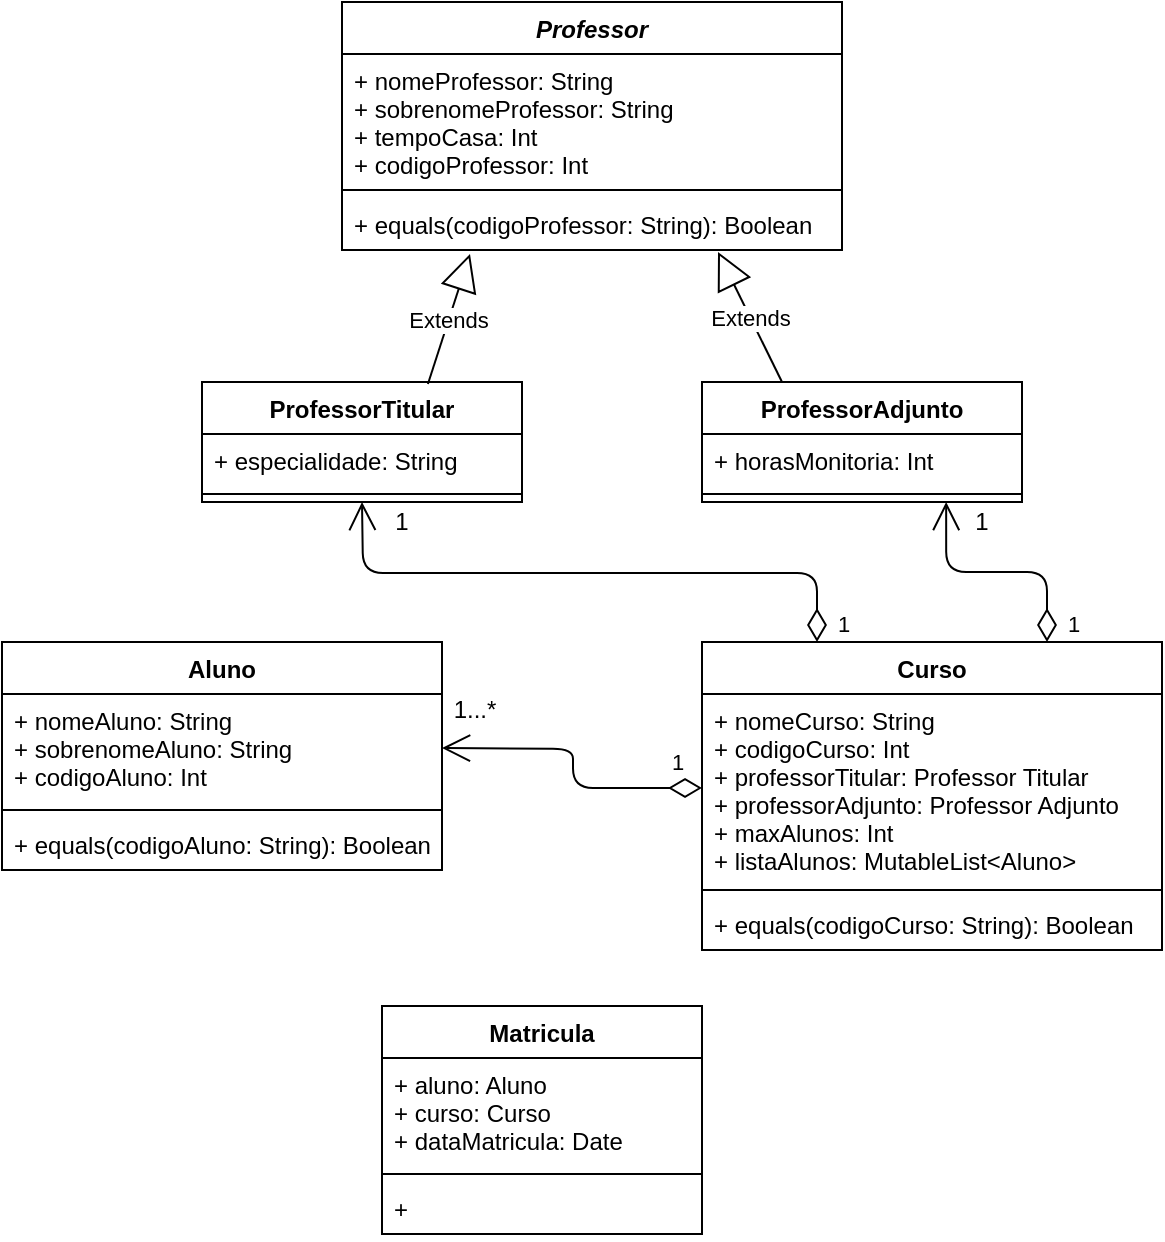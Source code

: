 <mxfile version="13.6.6" type="device"><diagram id="iP-D4FT3NbQKBJchYlg8" name="Page-1"><mxGraphModel dx="1422" dy="492" grid="1" gridSize="10" guides="1" tooltips="1" connect="1" arrows="1" fold="1" page="1" pageScale="1" pageWidth="827" pageHeight="1169" math="0" shadow="0"><root><mxCell id="0"/><mxCell id="1" parent="0"/><mxCell id="DegNSLx54GVYMMCrm3XV-13" value="ProfessorTitular" style="swimlane;fontStyle=1;align=center;verticalAlign=top;childLayout=stackLayout;horizontal=1;startSize=26;horizontalStack=0;resizeParent=1;resizeParentMax=0;resizeLast=0;collapsible=1;marginBottom=0;" vertex="1" parent="1"><mxGeometry x="180" y="230" width="160" height="60" as="geometry"/></mxCell><mxCell id="DegNSLx54GVYMMCrm3XV-14" value="+ especialidade: String" style="text;strokeColor=none;fillColor=none;align=left;verticalAlign=top;spacingLeft=4;spacingRight=4;overflow=hidden;rotatable=0;points=[[0,0.5],[1,0.5]];portConstraint=eastwest;" vertex="1" parent="DegNSLx54GVYMMCrm3XV-13"><mxGeometry y="26" width="160" height="26" as="geometry"/></mxCell><mxCell id="DegNSLx54GVYMMCrm3XV-15" value="" style="line;strokeWidth=1;fillColor=none;align=left;verticalAlign=middle;spacingTop=-1;spacingLeft=3;spacingRight=3;rotatable=0;labelPosition=right;points=[];portConstraint=eastwest;" vertex="1" parent="DegNSLx54GVYMMCrm3XV-13"><mxGeometry y="52" width="160" height="8" as="geometry"/></mxCell><mxCell id="DegNSLx54GVYMMCrm3XV-17" value="ProfessorAdjunto" style="swimlane;fontStyle=1;align=center;verticalAlign=top;childLayout=stackLayout;horizontal=1;startSize=26;horizontalStack=0;resizeParent=1;resizeParentMax=0;resizeLast=0;collapsible=1;marginBottom=0;" vertex="1" parent="1"><mxGeometry x="430" y="230" width="160" height="60" as="geometry"/></mxCell><mxCell id="DegNSLx54GVYMMCrm3XV-18" value="+ horasMonitoria: Int" style="text;strokeColor=none;fillColor=none;align=left;verticalAlign=top;spacingLeft=4;spacingRight=4;overflow=hidden;rotatable=0;points=[[0,0.5],[1,0.5]];portConstraint=eastwest;" vertex="1" parent="DegNSLx54GVYMMCrm3XV-17"><mxGeometry y="26" width="160" height="26" as="geometry"/></mxCell><mxCell id="DegNSLx54GVYMMCrm3XV-19" value="" style="line;strokeWidth=1;fillColor=none;align=left;verticalAlign=middle;spacingTop=-1;spacingLeft=3;spacingRight=3;rotatable=0;labelPosition=right;points=[];portConstraint=eastwest;" vertex="1" parent="DegNSLx54GVYMMCrm3XV-17"><mxGeometry y="52" width="160" height="8" as="geometry"/></mxCell><mxCell id="DegNSLx54GVYMMCrm3XV-9" value="Professor" style="swimlane;fontStyle=3;align=center;verticalAlign=top;childLayout=stackLayout;horizontal=1;startSize=26;horizontalStack=0;resizeParent=1;resizeParentMax=0;resizeLast=0;collapsible=1;marginBottom=0;" vertex="1" parent="1"><mxGeometry x="250" y="40" width="250" height="124" as="geometry"/></mxCell><mxCell id="DegNSLx54GVYMMCrm3XV-10" value="+ nomeProfessor: String&#10;+ sobrenomeProfessor: String&#10;+ tempoCasa: Int&#10;+ codigoProfessor: Int" style="text;strokeColor=none;fillColor=none;align=left;verticalAlign=top;spacingLeft=4;spacingRight=4;overflow=hidden;rotatable=0;points=[[0,0.5],[1,0.5]];portConstraint=eastwest;" vertex="1" parent="DegNSLx54GVYMMCrm3XV-9"><mxGeometry y="26" width="250" height="64" as="geometry"/></mxCell><mxCell id="DegNSLx54GVYMMCrm3XV-11" value="" style="line;strokeWidth=1;fillColor=none;align=left;verticalAlign=middle;spacingTop=-1;spacingLeft=3;spacingRight=3;rotatable=0;labelPosition=right;points=[];portConstraint=eastwest;" vertex="1" parent="DegNSLx54GVYMMCrm3XV-9"><mxGeometry y="90" width="250" height="8" as="geometry"/></mxCell><mxCell id="DegNSLx54GVYMMCrm3XV-12" value="+ equals(codigoProfessor: String): Boolean" style="text;strokeColor=none;fillColor=none;align=left;verticalAlign=top;spacingLeft=4;spacingRight=4;overflow=hidden;rotatable=0;points=[[0,0.5],[1,0.5]];portConstraint=eastwest;" vertex="1" parent="DegNSLx54GVYMMCrm3XV-9"><mxGeometry y="98" width="250" height="26" as="geometry"/></mxCell><mxCell id="DegNSLx54GVYMMCrm3XV-20" value="Extends" style="endArrow=block;endSize=16;endFill=0;html=1;exitX=0.706;exitY=0.017;exitDx=0;exitDy=0;entryX=0.256;entryY=1.077;entryDx=0;entryDy=0;entryPerimeter=0;exitPerimeter=0;" edge="1" parent="1" source="DegNSLx54GVYMMCrm3XV-13" target="DegNSLx54GVYMMCrm3XV-12"><mxGeometry width="160" relative="1" as="geometry"><mxPoint x="295" y="200" as="sourcePoint"/><mxPoint x="455" y="200" as="targetPoint"/></mxGeometry></mxCell><mxCell id="DegNSLx54GVYMMCrm3XV-21" value="Extends" style="endArrow=block;endSize=16;endFill=0;html=1;exitX=0.25;exitY=0;exitDx=0;exitDy=0;entryX=0.752;entryY=1.038;entryDx=0;entryDy=0;entryPerimeter=0;" edge="1" parent="1" source="DegNSLx54GVYMMCrm3XV-17" target="DegNSLx54GVYMMCrm3XV-12"><mxGeometry width="160" relative="1" as="geometry"><mxPoint x="270" y="240" as="sourcePoint"/><mxPoint x="324" y="176.002" as="targetPoint"/></mxGeometry></mxCell><mxCell id="DegNSLx54GVYMMCrm3XV-5" value="Curso" style="swimlane;fontStyle=1;align=center;verticalAlign=top;childLayout=stackLayout;horizontal=1;startSize=26;horizontalStack=0;resizeParent=1;resizeParentMax=0;resizeLast=0;collapsible=1;marginBottom=0;" vertex="1" parent="1"><mxGeometry x="430" y="360" width="230" height="154" as="geometry"/></mxCell><mxCell id="DegNSLx54GVYMMCrm3XV-6" value="+ nomeCurso: String&#10;+ codigoCurso: Int&#10;+ professorTitular: Professor Titular&#10;+ professorAdjunto: Professor Adjunto&#10;+ maxAlunos: Int&#10;+ listaAlunos: MutableList&lt;Aluno&gt;" style="text;strokeColor=none;fillColor=none;align=left;verticalAlign=top;spacingLeft=4;spacingRight=4;overflow=hidden;rotatable=0;points=[[0,0.5],[1,0.5]];portConstraint=eastwest;" vertex="1" parent="DegNSLx54GVYMMCrm3XV-5"><mxGeometry y="26" width="230" height="94" as="geometry"/></mxCell><mxCell id="DegNSLx54GVYMMCrm3XV-7" value="" style="line;strokeWidth=1;fillColor=none;align=left;verticalAlign=middle;spacingTop=-1;spacingLeft=3;spacingRight=3;rotatable=0;labelPosition=right;points=[];portConstraint=eastwest;" vertex="1" parent="DegNSLx54GVYMMCrm3XV-5"><mxGeometry y="120" width="230" height="8" as="geometry"/></mxCell><mxCell id="DegNSLx54GVYMMCrm3XV-8" value="+ equals(codigoCurso: String): Boolean" style="text;strokeColor=none;fillColor=none;align=left;verticalAlign=top;spacingLeft=4;spacingRight=4;overflow=hidden;rotatable=0;points=[[0,0.5],[1,0.5]];portConstraint=eastwest;" vertex="1" parent="DegNSLx54GVYMMCrm3XV-5"><mxGeometry y="128" width="230" height="26" as="geometry"/></mxCell><mxCell id="DegNSLx54GVYMMCrm3XV-1" value="Aluno" style="swimlane;fontStyle=1;align=center;verticalAlign=top;childLayout=stackLayout;horizontal=1;startSize=26;horizontalStack=0;resizeParent=1;resizeParentMax=0;resizeLast=0;collapsible=1;marginBottom=0;" vertex="1" parent="1"><mxGeometry x="80" y="360" width="220" height="114" as="geometry"/></mxCell><mxCell id="DegNSLx54GVYMMCrm3XV-2" value="+ nomeAluno: String&#10;+ sobrenomeAluno: String&#10;+ codigoAluno: Int" style="text;strokeColor=none;fillColor=none;align=left;verticalAlign=top;spacingLeft=4;spacingRight=4;overflow=hidden;rotatable=0;points=[[0,0.5],[1,0.5]];portConstraint=eastwest;" vertex="1" parent="DegNSLx54GVYMMCrm3XV-1"><mxGeometry y="26" width="220" height="54" as="geometry"/></mxCell><mxCell id="DegNSLx54GVYMMCrm3XV-3" value="" style="line;strokeWidth=1;fillColor=none;align=left;verticalAlign=middle;spacingTop=-1;spacingLeft=3;spacingRight=3;rotatable=0;labelPosition=right;points=[];portConstraint=eastwest;" vertex="1" parent="DegNSLx54GVYMMCrm3XV-1"><mxGeometry y="80" width="220" height="8" as="geometry"/></mxCell><mxCell id="DegNSLx54GVYMMCrm3XV-4" value="+ equals(codigoAluno: String): Boolean" style="text;strokeColor=none;fillColor=none;align=left;verticalAlign=top;spacingLeft=4;spacingRight=4;overflow=hidden;rotatable=0;points=[[0,0.5],[1,0.5]];portConstraint=eastwest;" vertex="1" parent="DegNSLx54GVYMMCrm3XV-1"><mxGeometry y="88" width="220" height="26" as="geometry"/></mxCell><mxCell id="DegNSLx54GVYMMCrm3XV-25" value="1" style="endArrow=open;html=1;endSize=12;startArrow=diamondThin;startSize=14;startFill=0;edgeStyle=orthogonalEdgeStyle;align=left;verticalAlign=bottom;exitX=0.25;exitY=0;exitDx=0;exitDy=0;" edge="1" parent="1" source="DegNSLx54GVYMMCrm3XV-5"><mxGeometry x="-1" y="-7" relative="1" as="geometry"><mxPoint x="440" y="370" as="sourcePoint"/><mxPoint x="260" y="290" as="targetPoint"/><mxPoint x="1" as="offset"/></mxGeometry></mxCell><mxCell id="DegNSLx54GVYMMCrm3XV-26" value="1" style="endArrow=open;html=1;endSize=12;startArrow=diamondThin;startSize=14;startFill=0;edgeStyle=orthogonalEdgeStyle;align=left;verticalAlign=bottom;exitX=0.75;exitY=0;exitDx=0;exitDy=0;entryX=0.763;entryY=1;entryDx=0;entryDy=0;entryPerimeter=0;" edge="1" parent="1" source="DegNSLx54GVYMMCrm3XV-5" target="DegNSLx54GVYMMCrm3XV-19"><mxGeometry x="-0.419" y="36" relative="1" as="geometry"><mxPoint x="497.5" y="370" as="sourcePoint"/><mxPoint x="545" y="300" as="targetPoint"/><mxPoint x="8" y="-1" as="offset"/></mxGeometry></mxCell><mxCell id="DegNSLx54GVYMMCrm3XV-28" value="1" style="text;html=1;strokeColor=none;fillColor=none;align=center;verticalAlign=middle;whiteSpace=wrap;rounded=0;" vertex="1" parent="1"><mxGeometry x="270" y="290" width="20" height="20" as="geometry"/></mxCell><mxCell id="DegNSLx54GVYMMCrm3XV-29" value="1" style="text;html=1;strokeColor=none;fillColor=none;align=center;verticalAlign=middle;whiteSpace=wrap;rounded=0;" vertex="1" parent="1"><mxGeometry x="560" y="290" width="20" height="20" as="geometry"/></mxCell><mxCell id="DegNSLx54GVYMMCrm3XV-30" value="1" style="endArrow=open;html=1;endSize=12;startArrow=diamondThin;startSize=14;startFill=0;edgeStyle=orthogonalEdgeStyle;align=left;verticalAlign=bottom;exitX=0;exitY=0.5;exitDx=0;exitDy=0;" edge="1" parent="1" source="DegNSLx54GVYMMCrm3XV-6"><mxGeometry x="-0.769" y="-4" relative="1" as="geometry"><mxPoint x="497.5" y="370.0" as="sourcePoint"/><mxPoint x="300" y="413" as="targetPoint"/><mxPoint as="offset"/></mxGeometry></mxCell><mxCell id="DegNSLx54GVYMMCrm3XV-31" value="1...*" style="text;html=1;strokeColor=none;fillColor=none;align=center;verticalAlign=middle;whiteSpace=wrap;rounded=0;" vertex="1" parent="1"><mxGeometry x="303" y="384" width="27" height="20" as="geometry"/></mxCell><mxCell id="DegNSLx54GVYMMCrm3XV-32" value="Matricula" style="swimlane;fontStyle=1;align=center;verticalAlign=top;childLayout=stackLayout;horizontal=1;startSize=26;horizontalStack=0;resizeParent=1;resizeParentMax=0;resizeLast=0;collapsible=1;marginBottom=0;" vertex="1" parent="1"><mxGeometry x="270" y="542" width="160" height="114" as="geometry"/></mxCell><mxCell id="DegNSLx54GVYMMCrm3XV-33" value="+ aluno: Aluno&#10;+ curso: Curso&#10;+ dataMatricula: Date" style="text;strokeColor=none;fillColor=none;align=left;verticalAlign=top;spacingLeft=4;spacingRight=4;overflow=hidden;rotatable=0;points=[[0,0.5],[1,0.5]];portConstraint=eastwest;" vertex="1" parent="DegNSLx54GVYMMCrm3XV-32"><mxGeometry y="26" width="160" height="54" as="geometry"/></mxCell><mxCell id="DegNSLx54GVYMMCrm3XV-34" value="" style="line;strokeWidth=1;fillColor=none;align=left;verticalAlign=middle;spacingTop=-1;spacingLeft=3;spacingRight=3;rotatable=0;labelPosition=right;points=[];portConstraint=eastwest;" vertex="1" parent="DegNSLx54GVYMMCrm3XV-32"><mxGeometry y="80" width="160" height="8" as="geometry"/></mxCell><mxCell id="DegNSLx54GVYMMCrm3XV-35" value="+" style="text;strokeColor=none;fillColor=none;align=left;verticalAlign=top;spacingLeft=4;spacingRight=4;overflow=hidden;rotatable=0;points=[[0,0.5],[1,0.5]];portConstraint=eastwest;" vertex="1" parent="DegNSLx54GVYMMCrm3XV-32"><mxGeometry y="88" width="160" height="26" as="geometry"/></mxCell></root></mxGraphModel></diagram></mxfile>